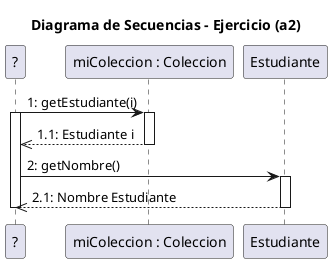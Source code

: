 @startuml
title Diagrama de Secuencias - Ejercicio (a2)

participant "?" as Unknown 
participant "miColeccion : Coleccion" as MC 
participant "Estudiante" as E

/' Initiator-Trigger is actually UNKNOWN
in miColeccion.getEstudiante(i).getNombre().
Iniciador desconocido. '/

/' Previous errors --> Uncertainty of Initiator.
 Insightful understanding via answer keys document'/

Unknown -> MC : 1: getEstudiante(i)
Activate Unknown
Activate MC 
Unknown <<-- MC : 1.1: Estudiante i 
 deactivate MC 
Unknown  -> E : 2: getNombre()
Deactivate MC
Activate E 
Unknown <<-- E : 2.1: Nombre Estudiante
Deactivate E
Deactivate Unknown 

@enduml